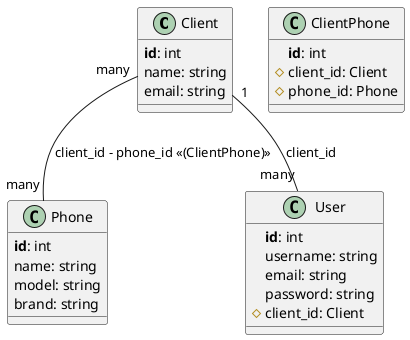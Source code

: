@startuml datamodel

!define table(name,desc) class name as "desc"
!define primary_key(x) <b>x</b>
!define foreign_key(x) #x

table(Client, "Client") {
  primary_key(id): int
  name: string
  email: string
}

table(Phone, "Phone") {
  primary_key(id): int
  name: string
  model: string
  brand: string
}

table(User, "User") {
  primary_key(id): int
  username: string
  email: string
  password: string
  foreign_key(client_id): Client
}

table(ClientPhone, "ClientPhone") {
  primary_key(id): int
  foreign_key(client_id): Client
  foreign_key(phone_id): Phone
}

Client "1" -- "many" User : client_id
Client "many" -- "many" Phone : client_id - phone_id << (ClientPhone) >>


@enduml
